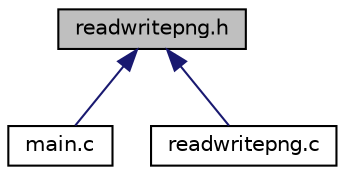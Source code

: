 digraph "readwritepng.h"
{
  edge [fontname="Helvetica",fontsize="10",labelfontname="Helvetica",labelfontsize="10"];
  node [fontname="Helvetica",fontsize="10",shape=record];
  Node2 [label="readwritepng.h",height=0.2,width=0.4,color="black", fillcolor="grey75", style="filled", fontcolor="black"];
  Node2 -> Node3 [dir="back",color="midnightblue",fontsize="10",style="solid"];
  Node3 [label="main.c",height=0.2,width=0.4,color="black", fillcolor="white", style="filled",URL="$main_8c.html",tooltip="Programme illustrant les capacites de generateur de commentaires de doxygen. "];
  Node2 -> Node4 [dir="back",color="midnightblue",fontsize="10",style="solid"];
  Node4 [label="readwritepng.c",height=0.2,width=0.4,color="black", fillcolor="white", style="filled",URL="$readwritepng_8c.html"];
}
